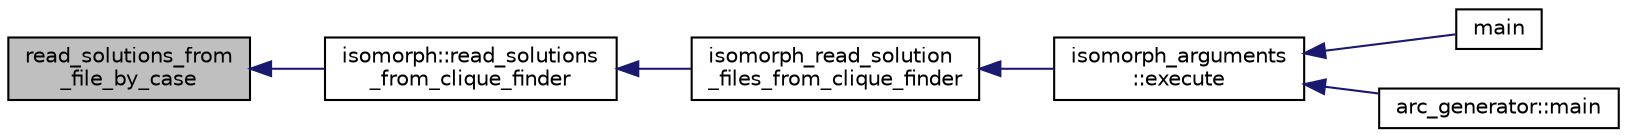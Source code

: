 digraph "read_solutions_from_file_by_case"
{
  edge [fontname="Helvetica",fontsize="10",labelfontname="Helvetica",labelfontsize="10"];
  node [fontname="Helvetica",fontsize="10",shape=record];
  rankdir="LR";
  Node7437 [label="read_solutions_from\l_file_by_case",height=0.2,width=0.4,color="black", fillcolor="grey75", style="filled", fontcolor="black"];
  Node7437 -> Node7438 [dir="back",color="midnightblue",fontsize="10",style="solid",fontname="Helvetica"];
  Node7438 [label="isomorph::read_solutions\l_from_clique_finder",height=0.2,width=0.4,color="black", fillcolor="white", style="filled",URL="$d3/d5f/classisomorph.html#a14c4ac27b0d97d338e14ac0d183c5c64"];
  Node7438 -> Node7439 [dir="back",color="midnightblue",fontsize="10",style="solid",fontname="Helvetica"];
  Node7439 [label="isomorph_read_solution\l_files_from_clique_finder",height=0.2,width=0.4,color="black", fillcolor="white", style="filled",URL="$d4/d7e/isomorph__global_8_c.html#ad8be067333430bfdd26c0a34549f4556"];
  Node7439 -> Node7440 [dir="back",color="midnightblue",fontsize="10",style="solid",fontname="Helvetica"];
  Node7440 [label="isomorph_arguments\l::execute",height=0.2,width=0.4,color="black", fillcolor="white", style="filled",URL="$d5/de4/classisomorph__arguments.html#aa85e472d14906abdd5672dc66027583e"];
  Node7440 -> Node7441 [dir="back",color="midnightblue",fontsize="10",style="solid",fontname="Helvetica"];
  Node7441 [label="main",height=0.2,width=0.4,color="black", fillcolor="white", style="filled",URL="$d1/d5e/blt__main_8_c.html#a217dbf8b442f20279ea00b898af96f52"];
  Node7440 -> Node7442 [dir="back",color="midnightblue",fontsize="10",style="solid",fontname="Helvetica"];
  Node7442 [label="arc_generator::main",height=0.2,width=0.4,color="black", fillcolor="white", style="filled",URL="$d4/d21/classarc__generator.html#ad80140b51b165dad1fe6ab232be7829a"];
}
